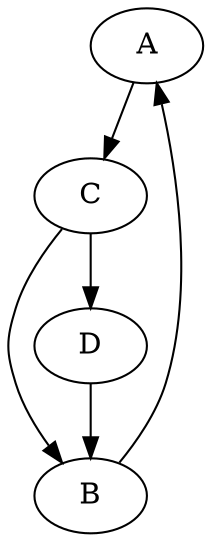digraph {
0 [label="A"];
0 -> 1;
1 [label="C"];
1 -> 2;
1 -> 3;
2 [label="B"];
2 -> 0;
3 [label="D"];
3 -> 2;
}